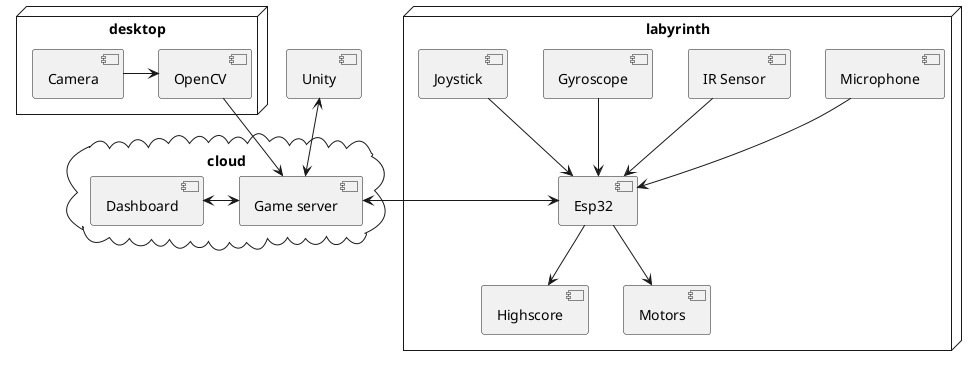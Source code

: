 @startuml


component Unity as unity

cloud cloud {
    component "Game server" as gameserver
    component Dashboard as dashboard
    unity <-down-> gameserver
    gameserver <-left-> dashboard
}

node desktop {
    component OpenCV as opencv
    component Camera as camera
    camera -> opencv
}

opencv -down-> gameserver

node labyrinth {
    component Esp32 as esp32
    component Highscore as highscore
    esp32 --> highscore
    component Microphone as microphone
    microphone --> esp32
    component "IR Sensor" as irsensor
    irsensor --> esp32
    component "Motors" as motors
    esp32 --> motors
    component "Gyroscope" as gyro
    gyro --> esp32
    component "Joystick" as joystick
    joystick --> esp32

}

gameserver <-left-> esp32

@enduml